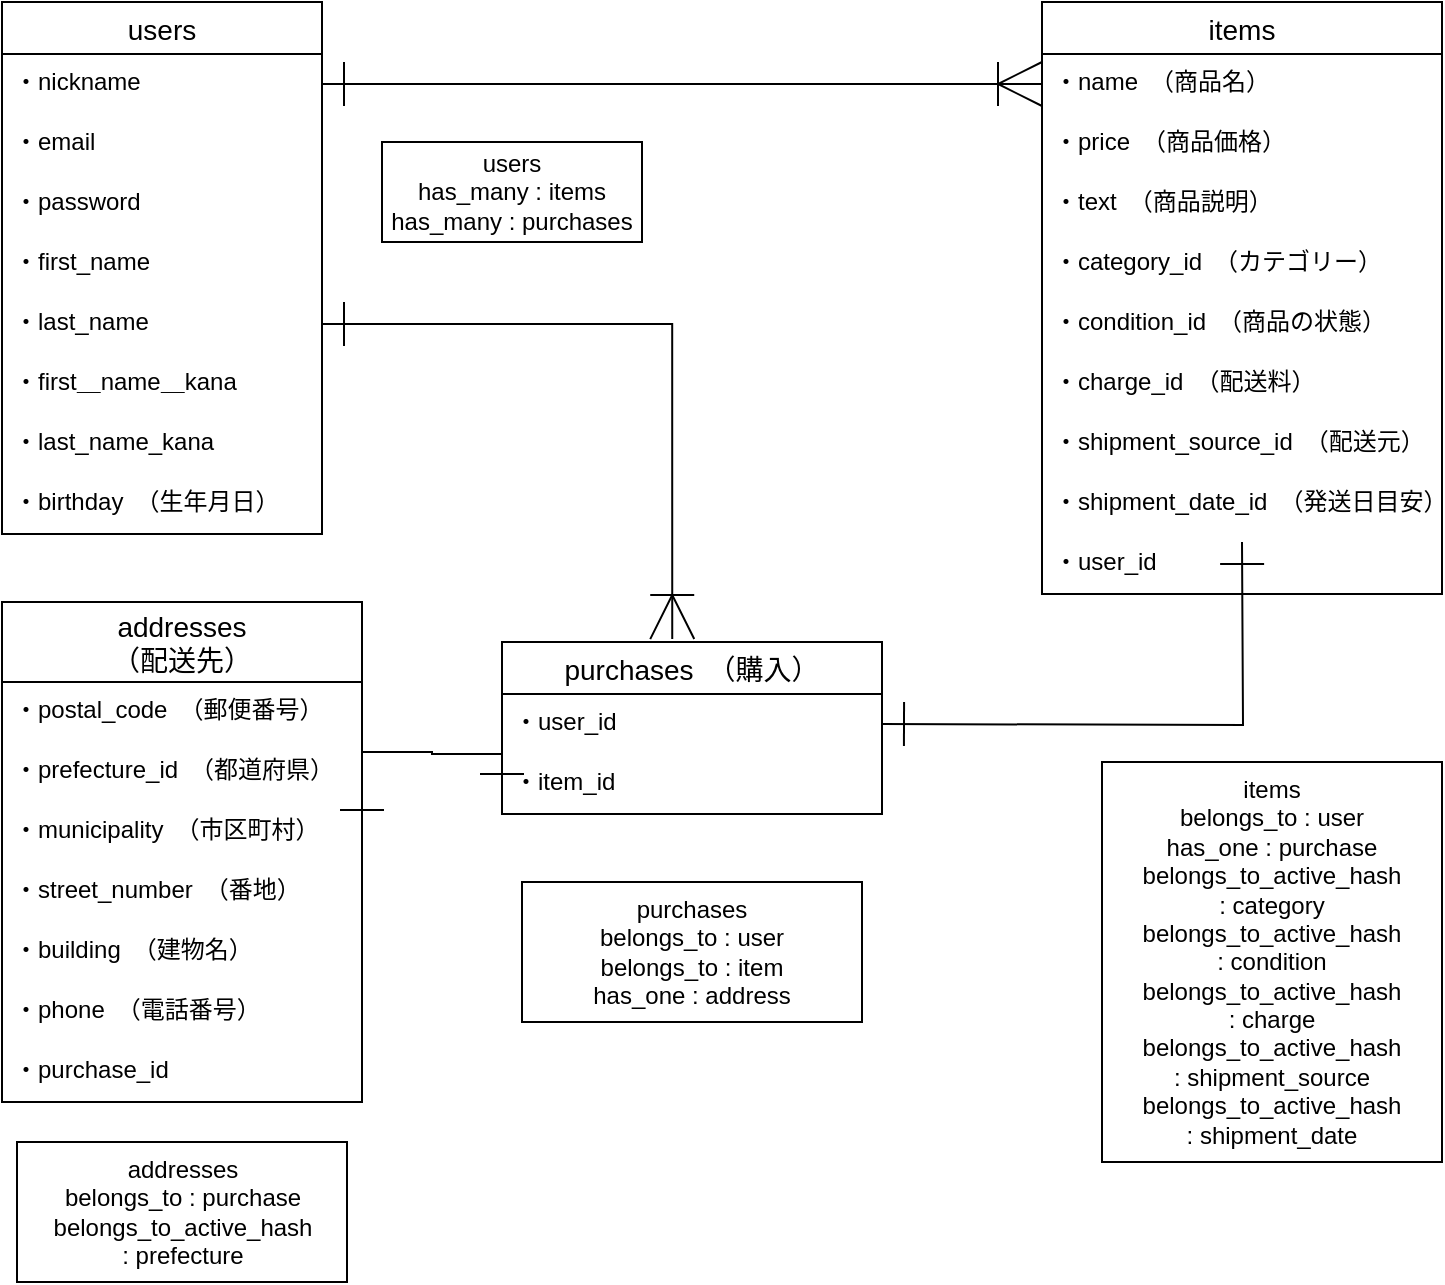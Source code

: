 <mxfile version="13.6.5">
    <diagram id="gNGeRhtpiaK9iOAoSayU" name="ページ1">
        <mxGraphModel dx="934" dy="680" grid="1" gridSize="10" guides="1" tooltips="1" connect="1" arrows="1" fold="1" page="1" pageScale="1" pageWidth="827" pageHeight="1169" math="0" shadow="0">
            <root>
                <mxCell id="0"/>
                <mxCell id="1" parent="0"/>
                <mxCell id="aeNzkKNMsiAdxfWZc97W-43" value="items" style="swimlane;fontStyle=0;childLayout=stackLayout;horizontal=1;startSize=26;horizontalStack=0;resizeParent=1;resizeParentMax=0;resizeLast=0;collapsible=1;marginBottom=0;align=center;fontSize=14;rounded=0;" parent="1" vertex="1">
                    <mxGeometry x="560" y="20" width="200" height="296" as="geometry"/>
                </mxCell>
                <mxCell id="aeNzkKNMsiAdxfWZc97W-44" value="・name　（商品名）" style="text;strokeColor=none;fillColor=none;spacingLeft=4;spacingRight=4;overflow=hidden;rotatable=0;points=[[0,0.5],[1,0.5]];portConstraint=eastwest;fontSize=12;" parent="aeNzkKNMsiAdxfWZc97W-43" vertex="1">
                    <mxGeometry y="26" width="200" height="30" as="geometry"/>
                </mxCell>
                <mxCell id="aeNzkKNMsiAdxfWZc97W-45" value="・price　（商品価格）" style="text;strokeColor=none;fillColor=none;spacingLeft=4;spacingRight=4;overflow=hidden;rotatable=0;points=[[0,0.5],[1,0.5]];portConstraint=eastwest;fontSize=12;" parent="aeNzkKNMsiAdxfWZc97W-43" vertex="1">
                    <mxGeometry y="56" width="200" height="30" as="geometry"/>
                </mxCell>
                <mxCell id="49" value="・text　（商品説明）" style="text;strokeColor=none;fillColor=none;spacingLeft=4;spacingRight=4;overflow=hidden;rotatable=0;points=[[0,0.5],[1,0.5]];portConstraint=eastwest;fontSize=12;" vertex="1" parent="aeNzkKNMsiAdxfWZc97W-43">
                    <mxGeometry y="86" width="200" height="30" as="geometry"/>
                </mxCell>
                <mxCell id="aeNzkKNMsiAdxfWZc97W-47" value="・category_id　（カテゴリー）" style="text;strokeColor=none;fillColor=none;spacingLeft=4;spacingRight=4;overflow=hidden;rotatable=0;points=[[0,0.5],[1,0.5]];portConstraint=eastwest;fontSize=12;" parent="aeNzkKNMsiAdxfWZc97W-43" vertex="1">
                    <mxGeometry y="116" width="200" height="30" as="geometry"/>
                </mxCell>
                <mxCell id="aeNzkKNMsiAdxfWZc97W-49" value="・condition_id　（商品の状態）" style="text;strokeColor=none;fillColor=none;spacingLeft=4;spacingRight=4;overflow=hidden;rotatable=0;points=[[0,0.5],[1,0.5]];portConstraint=eastwest;fontSize=12;" parent="aeNzkKNMsiAdxfWZc97W-43" vertex="1">
                    <mxGeometry y="146" width="200" height="30" as="geometry"/>
                </mxCell>
                <mxCell id="aeNzkKNMsiAdxfWZc97W-50" value="・charge_id　（配送料）" style="text;strokeColor=none;fillColor=none;spacingLeft=4;spacingRight=4;overflow=hidden;rotatable=0;points=[[0,0.5],[1,0.5]];portConstraint=eastwest;fontSize=12;" parent="aeNzkKNMsiAdxfWZc97W-43" vertex="1">
                    <mxGeometry y="176" width="200" height="30" as="geometry"/>
                </mxCell>
                <mxCell id="aeNzkKNMsiAdxfWZc97W-51" value="・shipment_source_id　（配送元）" style="text;strokeColor=none;fillColor=none;spacingLeft=4;spacingRight=4;overflow=hidden;rotatable=0;points=[[0,0.5],[1,0.5]];portConstraint=eastwest;fontSize=12;" parent="aeNzkKNMsiAdxfWZc97W-43" vertex="1">
                    <mxGeometry y="206" width="200" height="30" as="geometry"/>
                </mxCell>
                <mxCell id="aeNzkKNMsiAdxfWZc97W-52" value="・shipment_date_id　（発送日目安）" style="text;strokeColor=none;fillColor=none;spacingLeft=4;spacingRight=4;overflow=hidden;rotatable=0;points=[[0,0.5],[1,0.5]];portConstraint=eastwest;fontSize=12;" parent="aeNzkKNMsiAdxfWZc97W-43" vertex="1">
                    <mxGeometry y="236" width="200" height="30" as="geometry"/>
                </mxCell>
                <mxCell id="aeNzkKNMsiAdxfWZc97W-46" value="・user_id" style="text;strokeColor=none;fillColor=none;spacingLeft=4;spacingRight=4;overflow=hidden;rotatable=0;points=[[0,0.5],[1,0.5]];portConstraint=eastwest;fontSize=12;" parent="aeNzkKNMsiAdxfWZc97W-43" vertex="1">
                    <mxGeometry y="266" width="200" height="30" as="geometry"/>
                </mxCell>
                <mxCell id="34" value="users" style="swimlane;fontStyle=0;childLayout=stackLayout;horizontal=1;startSize=26;horizontalStack=0;resizeParent=1;resizeParentMax=0;resizeLast=0;collapsible=1;marginBottom=0;align=center;fontSize=14;rounded=0;verticalAlign=middle;" parent="1" vertex="1">
                    <mxGeometry x="40" y="20" width="160" height="266" as="geometry"/>
                </mxCell>
                <mxCell id="35" value="・nickname" style="text;strokeColor=none;fillColor=none;spacingLeft=4;spacingRight=4;overflow=hidden;rotatable=0;points=[[0,0.5],[1,0.5]];portConstraint=eastwest;fontSize=12;" parent="34" vertex="1">
                    <mxGeometry y="26" width="160" height="30" as="geometry"/>
                </mxCell>
                <mxCell id="36" value="・email" style="text;strokeColor=none;fillColor=none;spacingLeft=4;spacingRight=4;overflow=hidden;rotatable=0;points=[[0,0.5],[1,0.5]];portConstraint=eastwest;fontSize=12;" parent="34" vertex="1">
                    <mxGeometry y="56" width="160" height="30" as="geometry"/>
                </mxCell>
                <mxCell id="37" value="・password" style="text;strokeColor=none;fillColor=none;spacingLeft=4;spacingRight=4;overflow=hidden;rotatable=0;points=[[0,0.5],[1,0.5]];portConstraint=eastwest;fontSize=12;" parent="34" vertex="1">
                    <mxGeometry y="86" width="160" height="30" as="geometry"/>
                </mxCell>
                <mxCell id="aeNzkKNMsiAdxfWZc97W-39" value="・first_name" style="text;strokeColor=none;fillColor=none;spacingLeft=4;spacingRight=4;overflow=hidden;rotatable=0;points=[[0,0.5],[1,0.5]];portConstraint=eastwest;fontSize=12;" parent="34" vertex="1">
                    <mxGeometry y="116" width="160" height="30" as="geometry"/>
                </mxCell>
                <mxCell id="aeNzkKNMsiAdxfWZc97W-40" value="・last_name" style="text;strokeColor=none;fillColor=none;spacingLeft=4;spacingRight=4;overflow=hidden;rotatable=0;points=[[0,0.5],[1,0.5]];portConstraint=eastwest;fontSize=12;" parent="34" vertex="1">
                    <mxGeometry y="146" width="160" height="30" as="geometry"/>
                </mxCell>
                <mxCell id="45" value="・first＿name＿kana" style="text;strokeColor=none;fillColor=none;spacingLeft=4;spacingRight=4;overflow=hidden;rotatable=0;points=[[0,0.5],[1,0.5]];portConstraint=eastwest;fontSize=12;" parent="34" vertex="1">
                    <mxGeometry y="176" width="160" height="30" as="geometry"/>
                </mxCell>
                <mxCell id="46" value="・last_name_kana" style="text;strokeColor=none;fillColor=none;spacingLeft=4;spacingRight=4;overflow=hidden;rotatable=0;points=[[0,0.5],[1,0.5]];portConstraint=eastwest;fontSize=12;" parent="34" vertex="1">
                    <mxGeometry y="206" width="160" height="30" as="geometry"/>
                </mxCell>
                <mxCell id="aeNzkKNMsiAdxfWZc97W-41" value="・birthday　（生年月日）" style="text;strokeColor=none;fillColor=none;spacingLeft=4;spacingRight=4;overflow=hidden;rotatable=0;points=[[0,0.5],[1,0.5]];portConstraint=eastwest;fontSize=12;" parent="34" vertex="1">
                    <mxGeometry y="236" width="160" height="30" as="geometry"/>
                </mxCell>
                <mxCell id="aeNzkKNMsiAdxfWZc97W-66" style="edgeStyle=orthogonalEdgeStyle;rounded=0;orthogonalLoop=1;jettySize=auto;html=1;exitX=0;exitY=0.5;exitDx=0;exitDy=0;sourcePerimeterSpacing=0;endArrow=ERoneToMany;endFill=0;" parent="1" source="aeNzkKNMsiAdxfWZc97W-45" edge="1">
                    <mxGeometry relative="1" as="geometry">
                        <mxPoint x="560.333" y="91.333" as="targetPoint"/>
                    </mxGeometry>
                </mxCell>
                <mxCell id="aeNzkKNMsiAdxfWZc97W-67" style="edgeStyle=orthogonalEdgeStyle;rounded=0;orthogonalLoop=1;jettySize=auto;html=1;exitX=1;exitY=0.5;exitDx=0;exitDy=0;entryX=0;entryY=0.5;entryDx=0;entryDy=0;sourcePerimeterSpacing=0;endArrow=ERoneToMany;endFill=0;endSize=20;startArrow=ERone;startFill=0;startSize=20;" parent="1" source="35" target="aeNzkKNMsiAdxfWZc97W-44" edge="1">
                    <mxGeometry relative="1" as="geometry"/>
                </mxCell>
                <mxCell id="aeNzkKNMsiAdxfWZc97W-69" style="edgeStyle=orthogonalEdgeStyle;rounded=0;orthogonalLoop=1;jettySize=auto;html=1;exitX=1;exitY=0.5;exitDx=0;exitDy=0;entryX=0.448;entryY=-0.017;entryDx=0;entryDy=0;entryPerimeter=0;sourcePerimeterSpacing=0;endArrow=ERoneToMany;endFill=0;endSize=20;startArrow=ERone;startFill=0;startSize=20;" parent="1" source="aeNzkKNMsiAdxfWZc97W-40" target="aeNzkKNMsiAdxfWZc97W-53" edge="1">
                    <mxGeometry relative="1" as="geometry">
                        <Array as="points">
                            <mxPoint x="375" y="181"/>
                        </Array>
                    </mxGeometry>
                </mxCell>
                <mxCell id="aeNzkKNMsiAdxfWZc97W-72" value="users&lt;br&gt;has_many : items&lt;br&gt;has_many : purchases" style="whiteSpace=wrap;html=1;align=center;rounded=0;" parent="1" vertex="1">
                    <mxGeometry x="230" y="90" width="130" height="50" as="geometry"/>
                </mxCell>
                <mxCell id="aeNzkKNMsiAdxfWZc97W-74" value="purchases&lt;br&gt;belongs_to : user&lt;br&gt;belongs_to : item&lt;br&gt;has_one : address" style="whiteSpace=wrap;html=1;align=center;rounded=0;" parent="1" vertex="1">
                    <mxGeometry x="300" y="460" width="170" height="70" as="geometry"/>
                </mxCell>
                <mxCell id="aeNzkKNMsiAdxfWZc97W-75" value="addresses&lt;br&gt;belongs_to : purchase&lt;br&gt;belongs_to_active_hash&lt;br&gt;: prefecture" style="whiteSpace=wrap;html=1;align=center;rounded=0;" parent="1" vertex="1">
                    <mxGeometry x="47.5" y="590" width="165" height="70" as="geometry"/>
                </mxCell>
                <mxCell id="41" style="edgeStyle=orthogonalEdgeStyle;rounded=0;orthogonalLoop=1;jettySize=auto;html=1;exitX=1;exitY=0.5;exitDx=0;exitDy=0;endArrow=ERone;endFill=0;endSize=20;startArrow=ERone;startFill=0;startSize=20;" parent="1" edge="1">
                    <mxGeometry relative="1" as="geometry">
                        <mxPoint x="660" y="290" as="targetPoint"/>
                        <mxPoint x="480" y="381" as="sourcePoint"/>
                    </mxGeometry>
                </mxCell>
                <mxCell id="43" style="edgeStyle=orthogonalEdgeStyle;rounded=0;orthogonalLoop=1;jettySize=auto;html=1;exitX=1;exitY=0.5;exitDx=0;exitDy=0;startArrow=ERone;startFill=0;startSize=20;endArrow=ERone;endFill=0;endSize=20;" parent="1" source="aeNzkKNMsiAdxfWZc97W-61" edge="1">
                    <mxGeometry relative="1" as="geometry">
                        <mxPoint x="290" y="395" as="targetPoint"/>
                        <Array as="points">
                            <mxPoint x="255" y="395"/>
                            <mxPoint x="255" y="396"/>
                        </Array>
                    </mxGeometry>
                </mxCell>
                <mxCell id="aeNzkKNMsiAdxfWZc97W-57" value="addresses&#10;（配送先）" style="swimlane;fontStyle=0;childLayout=stackLayout;horizontal=1;startSize=40;horizontalStack=0;resizeParent=1;resizeParentMax=0;resizeLast=0;collapsible=1;marginBottom=0;align=center;fontSize=14;rounded=0;" parent="1" vertex="1">
                    <mxGeometry x="40" y="320" width="180" height="250" as="geometry"/>
                </mxCell>
                <mxCell id="aeNzkKNMsiAdxfWZc97W-58" value="・postal_code　（郵便番号）" style="text;strokeColor=none;fillColor=none;spacingLeft=4;spacingRight=4;overflow=hidden;rotatable=0;points=[[0,0.5],[1,0.5]];portConstraint=eastwest;fontSize=12;" parent="aeNzkKNMsiAdxfWZc97W-57" vertex="1">
                    <mxGeometry y="40" width="180" height="30" as="geometry"/>
                </mxCell>
                <mxCell id="aeNzkKNMsiAdxfWZc97W-59" value="・prefecture_id　（都道府県）" style="text;strokeColor=none;fillColor=none;spacingLeft=4;spacingRight=4;overflow=hidden;rotatable=0;points=[[0,0.5],[1,0.5]];portConstraint=eastwest;fontSize=12;" parent="aeNzkKNMsiAdxfWZc97W-57" vertex="1">
                    <mxGeometry y="70" width="180" height="30" as="geometry"/>
                </mxCell>
                <mxCell id="aeNzkKNMsiAdxfWZc97W-61" value="・municipality　（市区町村）" style="text;strokeColor=none;fillColor=none;spacingLeft=4;spacingRight=4;overflow=hidden;rotatable=0;points=[[0,0.5],[1,0.5]];portConstraint=eastwest;fontSize=12;" parent="aeNzkKNMsiAdxfWZc97W-57" vertex="1">
                    <mxGeometry y="100" width="180" height="30" as="geometry"/>
                </mxCell>
                <mxCell id="aeNzkKNMsiAdxfWZc97W-62" value="・street_number　（番地）" style="text;strokeColor=none;fillColor=none;spacingLeft=4;spacingRight=4;overflow=hidden;rotatable=0;points=[[0,0.5],[1,0.5]];portConstraint=eastwest;fontSize=12;" parent="aeNzkKNMsiAdxfWZc97W-57" vertex="1">
                    <mxGeometry y="130" width="180" height="30" as="geometry"/>
                </mxCell>
                <mxCell id="aeNzkKNMsiAdxfWZc97W-63" value="・building　（建物名）" style="text;strokeColor=none;fillColor=none;spacingLeft=4;spacingRight=4;overflow=hidden;rotatable=0;points=[[0,0.5],[1,0.5]];portConstraint=eastwest;fontSize=12;" parent="aeNzkKNMsiAdxfWZc97W-57" vertex="1">
                    <mxGeometry y="160" width="180" height="30" as="geometry"/>
                </mxCell>
                <mxCell id="aeNzkKNMsiAdxfWZc97W-60" value="・phone　（電話番号）" style="text;strokeColor=none;fillColor=none;spacingLeft=4;spacingRight=4;overflow=hidden;rotatable=0;points=[[0,0.5],[1,0.5]];portConstraint=eastwest;fontSize=12;" parent="aeNzkKNMsiAdxfWZc97W-57" vertex="1">
                    <mxGeometry y="190" width="180" height="30" as="geometry"/>
                </mxCell>
                <mxCell id="44" value="・purchase_id" style="text;strokeColor=none;fillColor=none;spacingLeft=4;spacingRight=4;overflow=hidden;rotatable=0;points=[[0,0.5],[1,0.5]];portConstraint=eastwest;fontSize=12;" parent="aeNzkKNMsiAdxfWZc97W-57" vertex="1">
                    <mxGeometry y="220" width="180" height="30" as="geometry"/>
                </mxCell>
                <mxCell id="aeNzkKNMsiAdxfWZc97W-53" value="purchases　（購入）" style="swimlane;fontStyle=0;childLayout=stackLayout;horizontal=1;startSize=26;horizontalStack=0;resizeParent=1;resizeParentMax=0;resizeLast=0;collapsible=1;marginBottom=0;align=center;fontSize=14;rounded=0;" parent="1" vertex="1">
                    <mxGeometry x="290" y="340" width="190" height="86" as="geometry"/>
                </mxCell>
                <mxCell id="aeNzkKNMsiAdxfWZc97W-55" value="・user_id" style="text;strokeColor=none;fillColor=none;spacingLeft=4;spacingRight=4;overflow=hidden;rotatable=0;points=[[0,0.5],[1,0.5]];portConstraint=eastwest;fontSize=12;" parent="aeNzkKNMsiAdxfWZc97W-53" vertex="1">
                    <mxGeometry y="26" width="190" height="30" as="geometry"/>
                </mxCell>
                <mxCell id="aeNzkKNMsiAdxfWZc97W-56" value="・item_id" style="text;strokeColor=none;fillColor=none;spacingLeft=4;spacingRight=4;overflow=hidden;rotatable=0;points=[[0,0.5],[1,0.5]];portConstraint=eastwest;fontSize=12;" parent="aeNzkKNMsiAdxfWZc97W-53" vertex="1">
                    <mxGeometry y="56" width="190" height="30" as="geometry"/>
                </mxCell>
                <mxCell id="47" style="edgeStyle=orthogonalEdgeStyle;rounded=0;orthogonalLoop=1;jettySize=auto;html=1;exitX=0.5;exitY=1;exitDx=0;exitDy=0;" parent="1" edge="1">
                    <mxGeometry relative="1" as="geometry">
                        <mxPoint x="662" y="480" as="sourcePoint"/>
                        <mxPoint x="662" y="480" as="targetPoint"/>
                    </mxGeometry>
                </mxCell>
                <mxCell id="48" value="items&lt;br&gt;belongs_to : user&lt;br&gt;has_one : purchase&lt;br&gt;belongs_to_active_hash&lt;br&gt;: category&lt;br&gt;belongs_to_active_hash&lt;br&gt;: condition&lt;br&gt;belongs_to_active_hash&lt;br&gt;: charge&lt;br&gt;belongs_to_active_hash&lt;br&gt;: shipment_source&lt;br&gt;belongs_to_active_hash&lt;br&gt;: shipment_date" style="whiteSpace=wrap;html=1;align=center;" parent="1" vertex="1">
                    <mxGeometry x="590" y="400" width="170" height="200" as="geometry"/>
                </mxCell>
            </root>
        </mxGraphModel>
    </diagram>
</mxfile>